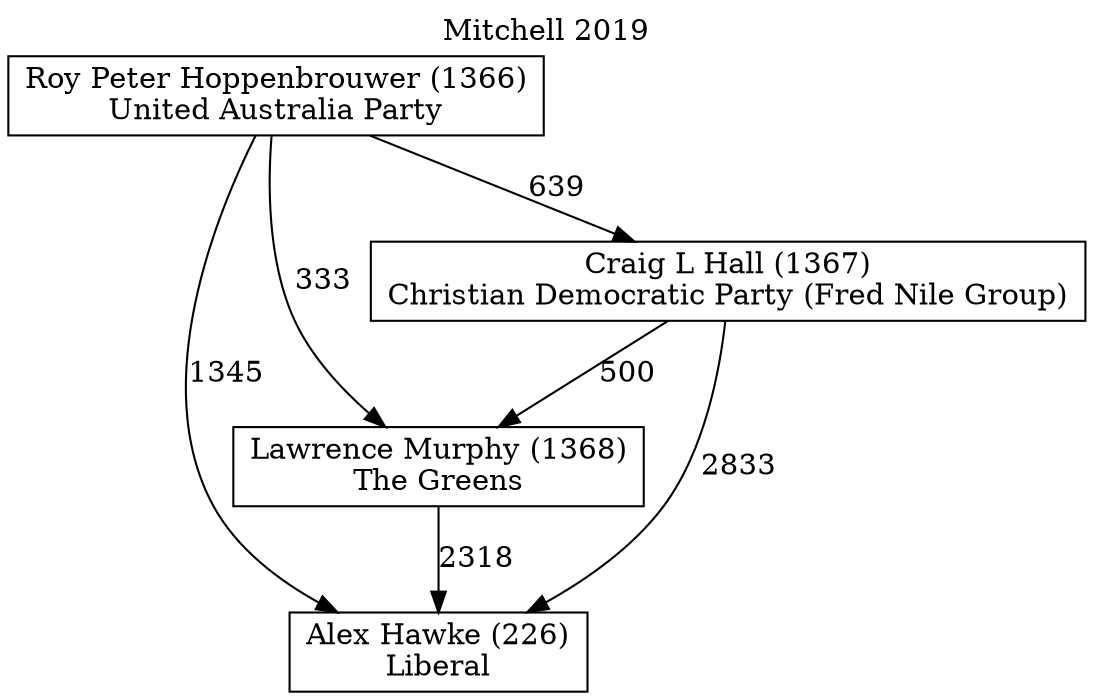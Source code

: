 // House preference flow
digraph "Alex Hawke (226)_Mitchell_2019" {
	graph [label="Mitchell 2019" labelloc=t mclimit=10]
	node [shape=box]
	"Alex Hawke (226)" [label="Alex Hawke (226)
Liberal"]
	"Lawrence Murphy (1368)" [label="Lawrence Murphy (1368)
The Greens"]
	"Craig L Hall (1367)" [label="Craig L Hall (1367)
Christian Democratic Party (Fred Nile Group)"]
	"Roy Peter Hoppenbrouwer (1366)" [label="Roy Peter Hoppenbrouwer (1366)
United Australia Party"]
	"Lawrence Murphy (1368)" -> "Alex Hawke (226)" [label=2318]
	"Craig L Hall (1367)" -> "Lawrence Murphy (1368)" [label=500]
	"Roy Peter Hoppenbrouwer (1366)" -> "Craig L Hall (1367)" [label=639]
	"Craig L Hall (1367)" -> "Alex Hawke (226)" [label=2833]
	"Roy Peter Hoppenbrouwer (1366)" -> "Alex Hawke (226)" [label=1345]
	"Roy Peter Hoppenbrouwer (1366)" -> "Lawrence Murphy (1368)" [label=333]
}
